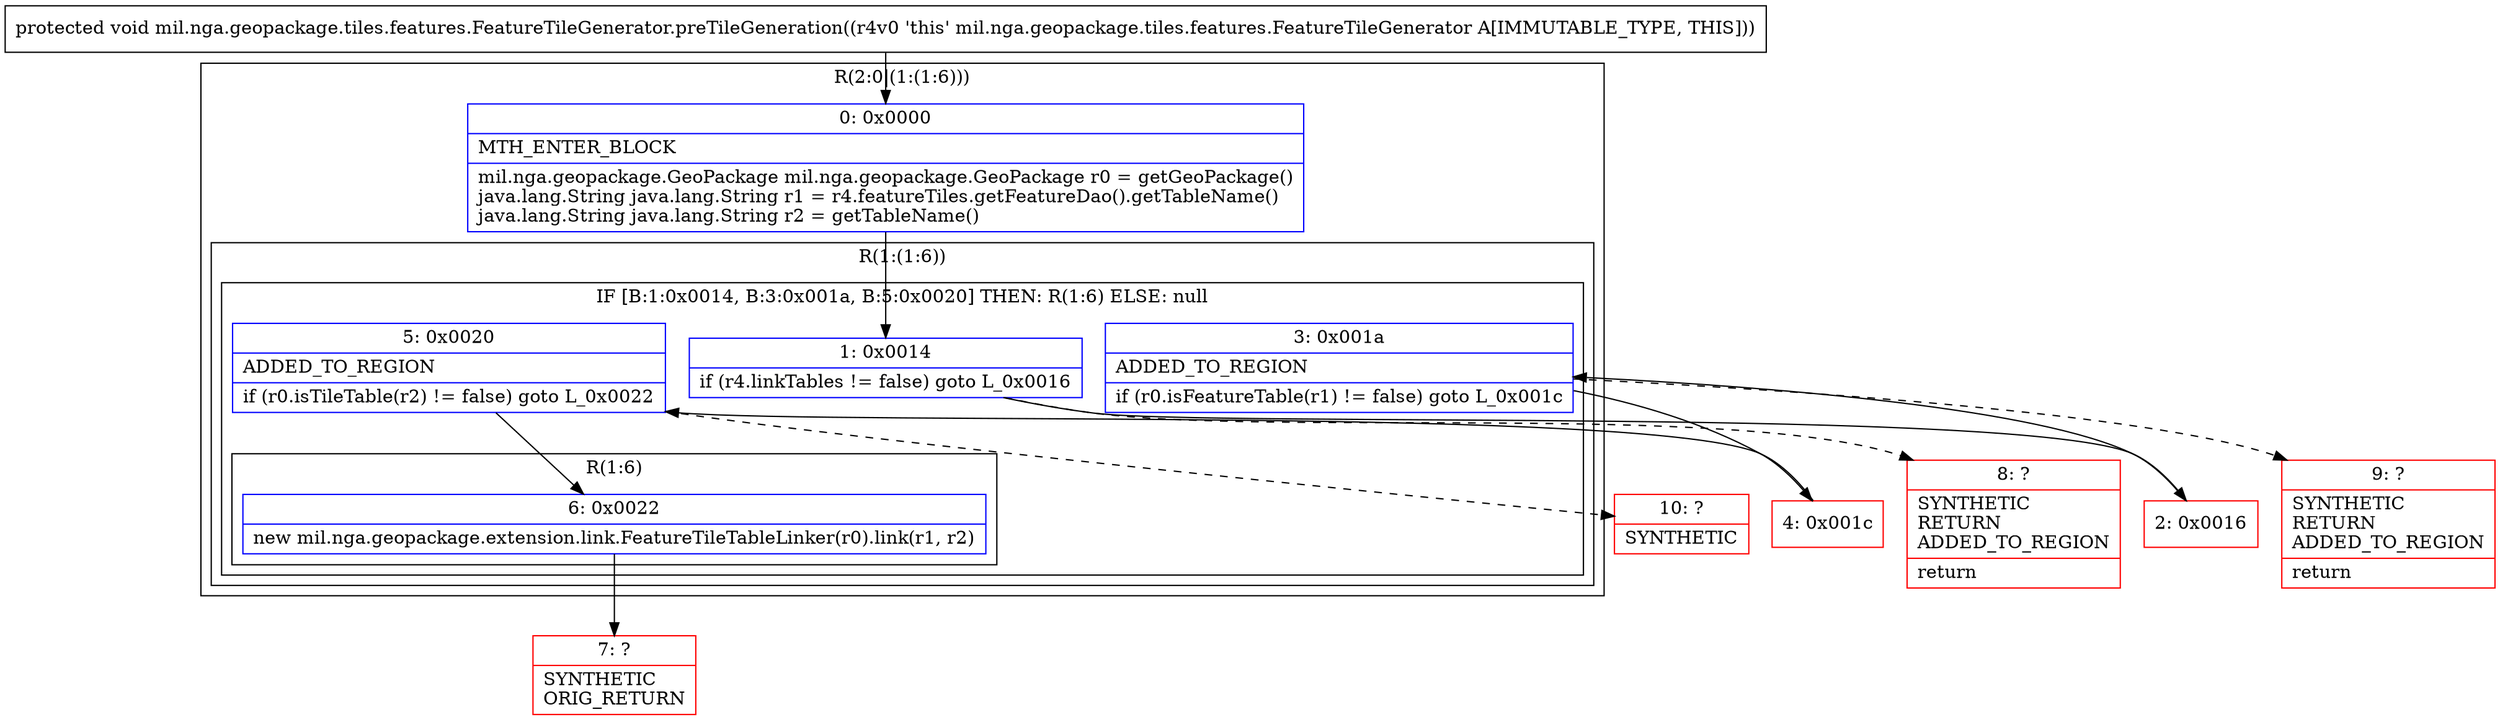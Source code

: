 digraph "CFG formil.nga.geopackage.tiles.features.FeatureTileGenerator.preTileGeneration()V" {
subgraph cluster_Region_1338267565 {
label = "R(2:0|(1:(1:6)))";
node [shape=record,color=blue];
Node_0 [shape=record,label="{0\:\ 0x0000|MTH_ENTER_BLOCK\l|mil.nga.geopackage.GeoPackage mil.nga.geopackage.GeoPackage r0 = getGeoPackage()\ljava.lang.String java.lang.String r1 = r4.featureTiles.getFeatureDao().getTableName()\ljava.lang.String java.lang.String r2 = getTableName()\l}"];
subgraph cluster_Region_1654006614 {
label = "R(1:(1:6))";
node [shape=record,color=blue];
subgraph cluster_IfRegion_134123245 {
label = "IF [B:1:0x0014, B:3:0x001a, B:5:0x0020] THEN: R(1:6) ELSE: null";
node [shape=record,color=blue];
Node_1 [shape=record,label="{1\:\ 0x0014|if (r4.linkTables != false) goto L_0x0016\l}"];
Node_3 [shape=record,label="{3\:\ 0x001a|ADDED_TO_REGION\l|if (r0.isFeatureTable(r1) != false) goto L_0x001c\l}"];
Node_5 [shape=record,label="{5\:\ 0x0020|ADDED_TO_REGION\l|if (r0.isTileTable(r2) != false) goto L_0x0022\l}"];
subgraph cluster_Region_823999545 {
label = "R(1:6)";
node [shape=record,color=blue];
Node_6 [shape=record,label="{6\:\ 0x0022|new mil.nga.geopackage.extension.link.FeatureTileTableLinker(r0).link(r1, r2)\l}"];
}
}
}
}
Node_2 [shape=record,color=red,label="{2\:\ 0x0016}"];
Node_4 [shape=record,color=red,label="{4\:\ 0x001c}"];
Node_7 [shape=record,color=red,label="{7\:\ ?|SYNTHETIC\lORIG_RETURN\l}"];
Node_8 [shape=record,color=red,label="{8\:\ ?|SYNTHETIC\lRETURN\lADDED_TO_REGION\l|return\l}"];
Node_9 [shape=record,color=red,label="{9\:\ ?|SYNTHETIC\lRETURN\lADDED_TO_REGION\l|return\l}"];
Node_10 [shape=record,color=red,label="{10\:\ ?|SYNTHETIC\l}"];
MethodNode[shape=record,label="{protected void mil.nga.geopackage.tiles.features.FeatureTileGenerator.preTileGeneration((r4v0 'this' mil.nga.geopackage.tiles.features.FeatureTileGenerator A[IMMUTABLE_TYPE, THIS])) }"];
MethodNode -> Node_0;
Node_0 -> Node_1;
Node_1 -> Node_2;
Node_1 -> Node_8[style=dashed];
Node_3 -> Node_4;
Node_3 -> Node_9[style=dashed];
Node_5 -> Node_6;
Node_5 -> Node_10[style=dashed];
Node_6 -> Node_7;
Node_2 -> Node_3;
Node_4 -> Node_5;
}

